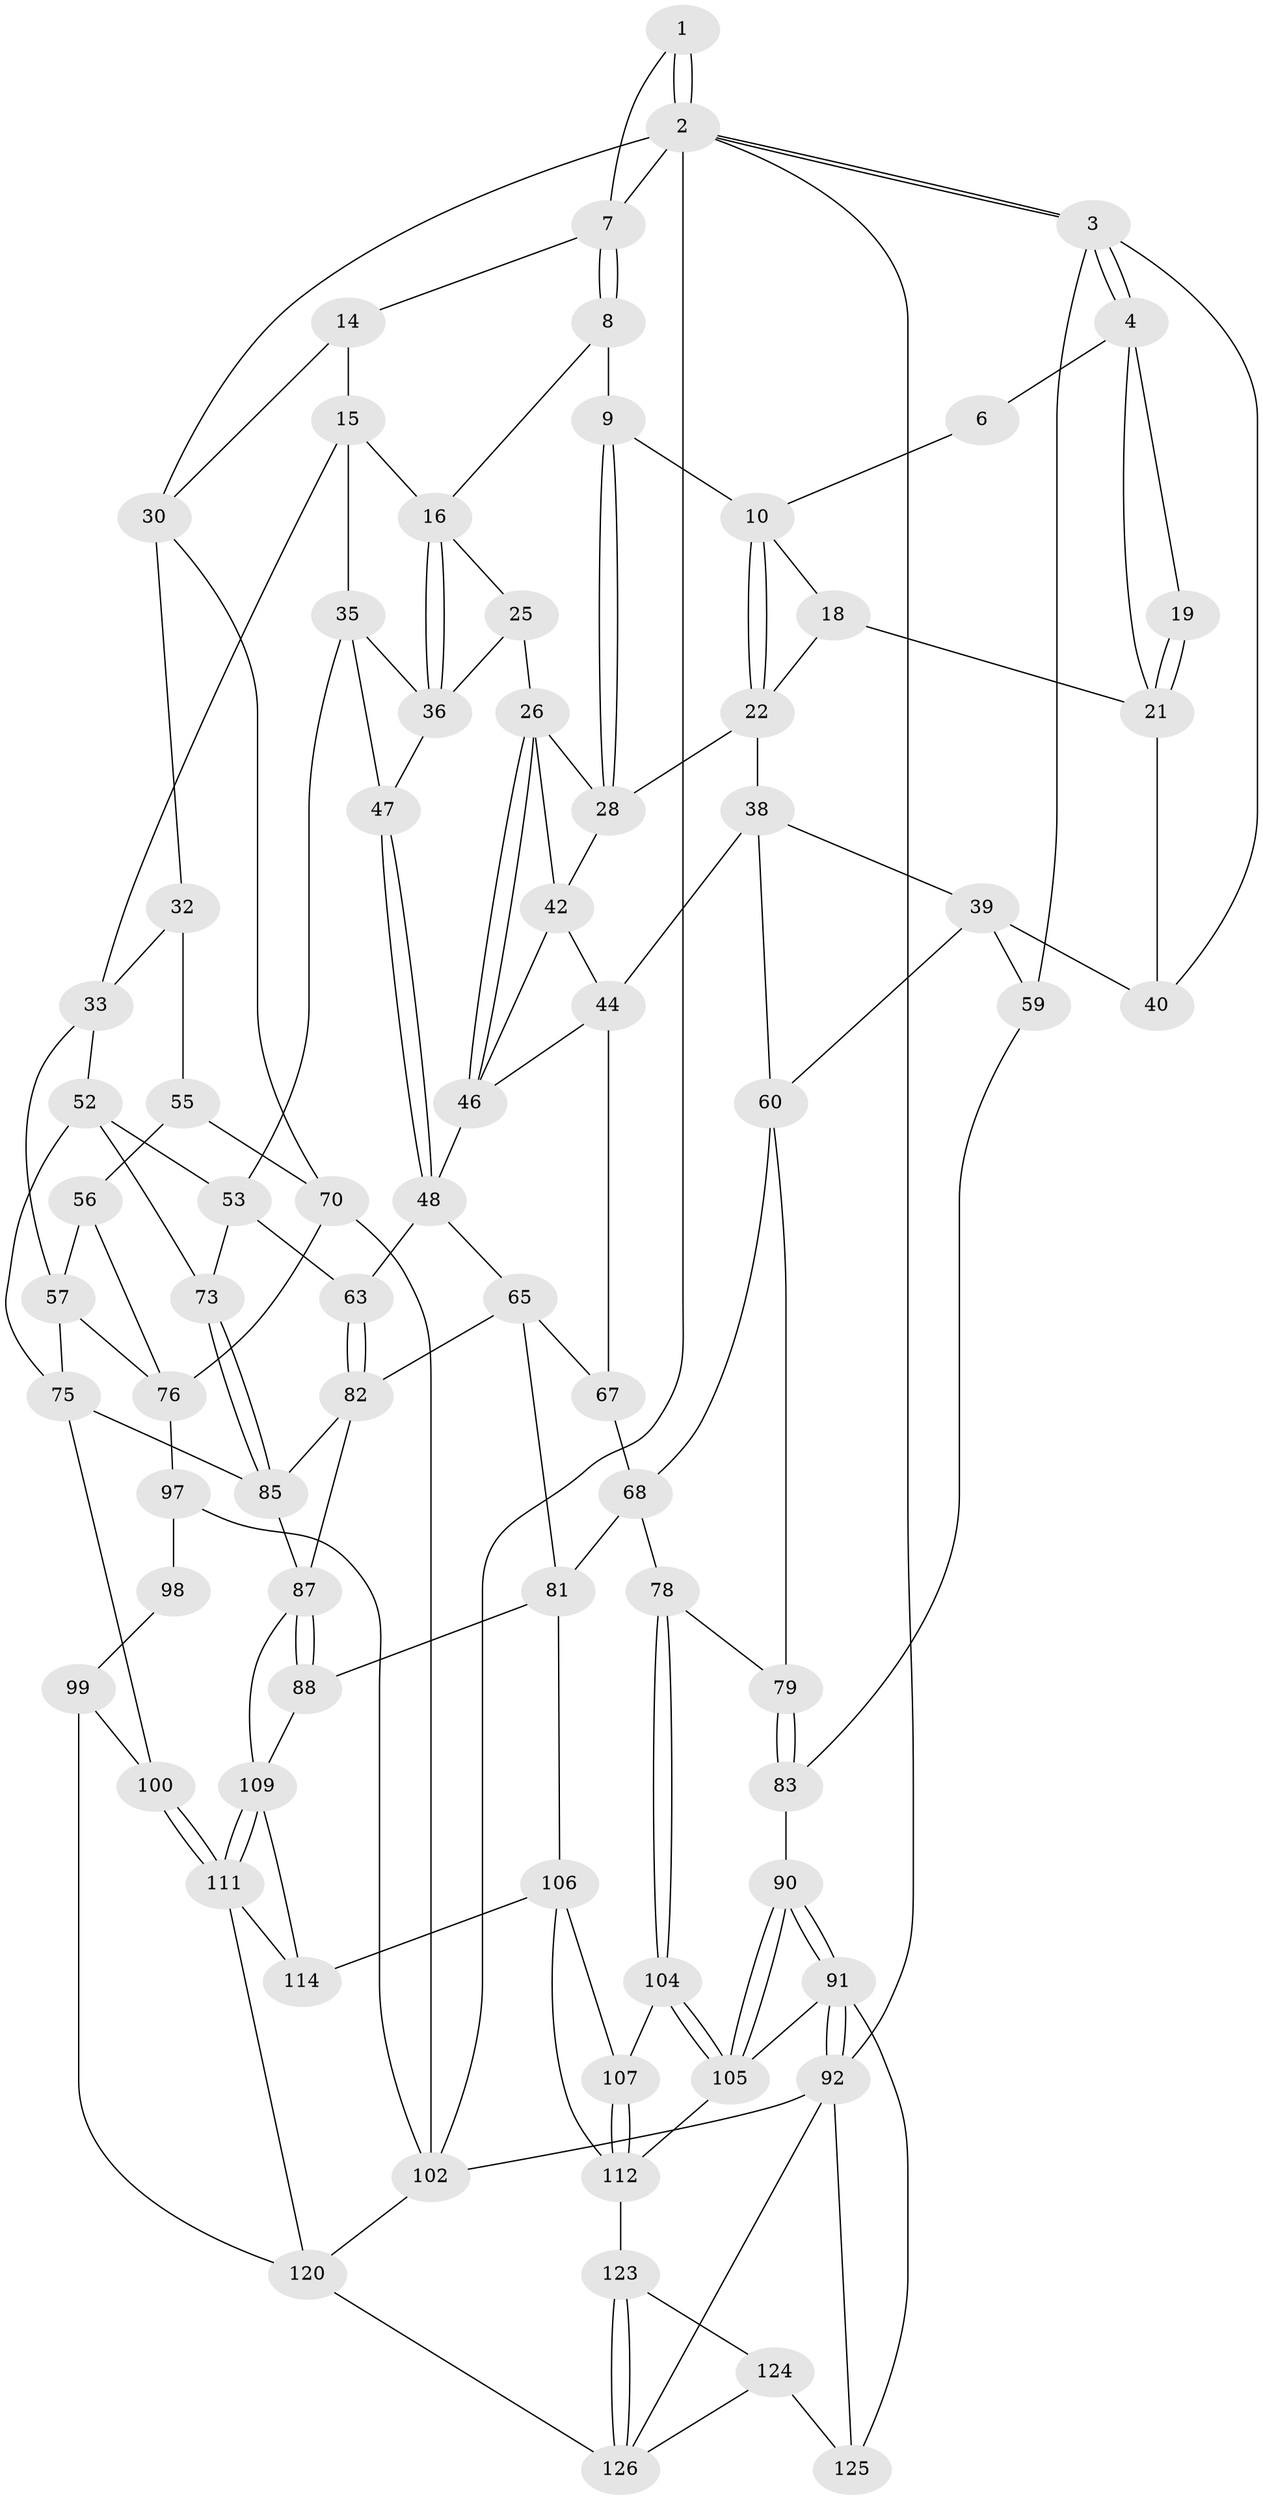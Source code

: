 // Generated by graph-tools (version 1.1) at 2025/24/03/03/25 07:24:38]
// undirected, 76 vertices, 159 edges
graph export_dot {
graph [start="1"]
  node [color=gray90,style=filled];
  1 [pos="+0.17662276047291822+0"];
  2 [pos="+0+0",super="+13"];
  3 [pos="+0+0.04810299567520904",super="+41"];
  4 [pos="+0.02814043742257073+0.10233496845484134",super="+5"];
  6 [pos="+0.16009599294470994+0"];
  7 [pos="+0.4707398218265952+0",super="+12"];
  8 [pos="+0.4744783055096594+0"];
  9 [pos="+0.42093372667181733+0.022241134455429135"];
  10 [pos="+0.24900265792667362+0.10533229768904336",super="+11"];
  14 [pos="+0.8390584295227155+0.04352563452396954"];
  15 [pos="+0.838579911969491+0.04440486012999946",super="+34"];
  16 [pos="+0.6643545259874455+0.10204498283346061",super="+17"];
  18 [pos="+0.1937117175833168+0.07085066071041289",super="+20"];
  19 [pos="+0.14006587376353044+0.07658215427250556"];
  21 [pos="+0.11154385132439514+0.1686821292330234",super="+24"];
  22 [pos="+0.24629623281867893+0.17366772996998095",super="+23"];
  25 [pos="+0.5712919750422505+0.22512063342761668"];
  26 [pos="+0.43348166067560207+0.20361895944822203",super="+27"];
  28 [pos="+0.415645560848699+0.16907314872819032",super="+29"];
  30 [pos="+1+0.25024230537764763",super="+31"];
  32 [pos="+0.9051577634767017+0.2629114256327525"];
  33 [pos="+0.8733622401956604+0.25953272167886415",super="+51"];
  35 [pos="+0.7466943542052799+0.23994375786491615",super="+50"];
  36 [pos="+0.7054396150621051+0.18682761053181834",super="+37"];
  38 [pos="+0.156086120536292+0.29301781721388925",super="+45"];
  39 [pos="+0.08213426264119549+0.31629517807391494",super="+58"];
  40 [pos="+0.031204967826469438+0.2785954267619787"];
  42 [pos="+0.2891285925128009+0.29747800191033763",super="+43"];
  44 [pos="+0.2663887566733717+0.3554439928177583",super="+54"];
  46 [pos="+0.429990941037648+0.2748939473523746",super="+49"];
  47 [pos="+0.5996217752001081+0.3002926108165409"];
  48 [pos="+0.514488670083181+0.3792347626188292",super="+64"];
  52 [pos="+0.794025118968825+0.40879258318642187",super="+72"];
  53 [pos="+0.6982416555243037+0.383143089998949",super="+62"];
  55 [pos="+0.9448955864028045+0.40270949786309884",super="+69"];
  56 [pos="+0.9261940696819356+0.4098079171894366",super="+71"];
  57 [pos="+0.8211348969562244+0.40440298046933243",super="+74"];
  59 [pos="+0+0.5258778320830532"];
  60 [pos="+0.2612186180887012+0.383351063216817",super="+61"];
  63 [pos="+0.6040431395582784+0.46251488339999125"];
  65 [pos="+0.468080491511234+0.4834696126474568",super="+66"];
  67 [pos="+0.39675963395585045+0.4067680883721703"];
  68 [pos="+0.2774652593882838+0.41886800889186804",super="+77"];
  70 [pos="+1+0.41399000186740603",super="+93"];
  73 [pos="+0.6730545349236554+0.5322374650135087"];
  75 [pos="+0.8029128559365999+0.5516417102505425",super="+95"];
  76 [pos="+0.9188081211490898+0.5212484970114558",super="+94"];
  78 [pos="+0.16604480347943423+0.5703593631436422"];
  79 [pos="+0.16274180128637708+0.567997073371119",super="+80"];
  81 [pos="+0.3831299089618902+0.554441711570099",super="+89"];
  82 [pos="+0.5489625673976842+0.5254217594430386",super="+86"];
  83 [pos="+0+0.593091934621245",super="+84"];
  85 [pos="+0.6726032800540945+0.5409388604006551",super="+96"];
  87 [pos="+0.5422818450928998+0.6017113551212271",super="+101"];
  88 [pos="+0.4297532214284778+0.5965101184367526"];
  90 [pos="+0+0.6644877735794126"];
  91 [pos="+0+0.8845302228870823",super="+122"];
  92 [pos="+0+1",super="+127"];
  97 [pos="+0.9198985141065712+0.5936519266823881",super="+103"];
  98 [pos="+0.8196659276643875+0.6903750262393693",super="+118"];
  99 [pos="+0.7732188505499615+0.6904186647674732",super="+119"];
  100 [pos="+0.7523688493711967+0.6808771172167485"];
  102 [pos="+1+0.7850873172367928",super="+108"];
  104 [pos="+0.1699979793106265+0.5940556428773798"];
  105 [pos="+0.11985779841588809+0.6950806419695345",super="+113"];
  106 [pos="+0.35911032792617115+0.6192190616604688",super="+115"];
  107 [pos="+0.2248792615372187+0.6390916067423695"];
  109 [pos="+0.5853784915498417+0.7029383348563302",super="+110"];
  111 [pos="+0.6339944366124663+0.7463624996829706",super="+117"];
  112 [pos="+0.25113399053537605+0.7869610008119605",super="+116"];
  114 [pos="+0.4327200638661754+0.7707274052369042"];
  120 [pos="+0.7908781105806206+1",super="+121"];
  123 [pos="+0.3114866967033594+0.8664117293439701"];
  124 [pos="+0.2001105394584419+0.9203411083562105"];
  125 [pos="+0.1467893726635343+0.9171697751165416"];
  126 [pos="+0.47105974392444006+1",super="+128"];
  1 -- 2;
  1 -- 2;
  1 -- 7;
  2 -- 3;
  2 -- 3;
  2 -- 92;
  2 -- 30;
  2 -- 102;
  2 -- 7;
  3 -- 4;
  3 -- 4;
  3 -- 40;
  3 -- 59;
  4 -- 19;
  4 -- 6;
  4 -- 21;
  6 -- 10;
  7 -- 8;
  7 -- 8;
  7 -- 14;
  8 -- 9;
  8 -- 16;
  9 -- 10;
  9 -- 28;
  9 -- 28;
  10 -- 22;
  10 -- 22;
  10 -- 18;
  14 -- 15;
  14 -- 30;
  15 -- 16;
  15 -- 33;
  15 -- 35;
  16 -- 36;
  16 -- 36;
  16 -- 25;
  18 -- 21;
  18 -- 22;
  19 -- 21;
  19 -- 21;
  21 -- 40;
  22 -- 38;
  22 -- 28;
  25 -- 26;
  25 -- 36;
  26 -- 46;
  26 -- 46;
  26 -- 42;
  26 -- 28;
  28 -- 42;
  30 -- 70;
  30 -- 32;
  32 -- 33;
  32 -- 55;
  33 -- 52;
  33 -- 57;
  35 -- 36;
  35 -- 53;
  35 -- 47;
  36 -- 47;
  38 -- 39;
  38 -- 44;
  38 -- 60;
  39 -- 40;
  39 -- 59;
  39 -- 60;
  42 -- 44;
  42 -- 46;
  44 -- 67;
  44 -- 46;
  46 -- 48;
  47 -- 48;
  47 -- 48;
  48 -- 65;
  48 -- 63;
  52 -- 53;
  52 -- 73;
  52 -- 75;
  53 -- 73;
  53 -- 63;
  55 -- 56 [weight=2];
  55 -- 70;
  56 -- 57;
  56 -- 76;
  57 -- 75;
  57 -- 76;
  59 -- 83;
  60 -- 68;
  60 -- 79;
  63 -- 82;
  63 -- 82;
  65 -- 82;
  65 -- 81;
  65 -- 67;
  67 -- 68;
  68 -- 81;
  68 -- 78;
  70 -- 102;
  70 -- 76;
  73 -- 85;
  73 -- 85;
  75 -- 100;
  75 -- 85;
  76 -- 97;
  78 -- 79;
  78 -- 104;
  78 -- 104;
  79 -- 83 [weight=2];
  79 -- 83;
  81 -- 88;
  81 -- 106;
  82 -- 85;
  82 -- 87;
  83 -- 90;
  85 -- 87;
  87 -- 88;
  87 -- 88;
  87 -- 109;
  88 -- 109;
  90 -- 91;
  90 -- 91;
  90 -- 105;
  90 -- 105;
  91 -- 92;
  91 -- 92;
  91 -- 105;
  91 -- 125;
  92 -- 102;
  92 -- 125;
  92 -- 126;
  97 -- 98 [weight=2];
  97 -- 102;
  98 -- 99 [weight=2];
  99 -- 100;
  99 -- 120;
  100 -- 111;
  100 -- 111;
  102 -- 120;
  104 -- 105;
  104 -- 105;
  104 -- 107;
  105 -- 112;
  106 -- 107;
  106 -- 112;
  106 -- 114;
  107 -- 112;
  107 -- 112;
  109 -- 111;
  109 -- 111;
  109 -- 114;
  111 -- 114;
  111 -- 120;
  112 -- 123;
  120 -- 126;
  123 -- 124;
  123 -- 126;
  123 -- 126;
  124 -- 125;
  124 -- 126;
}
